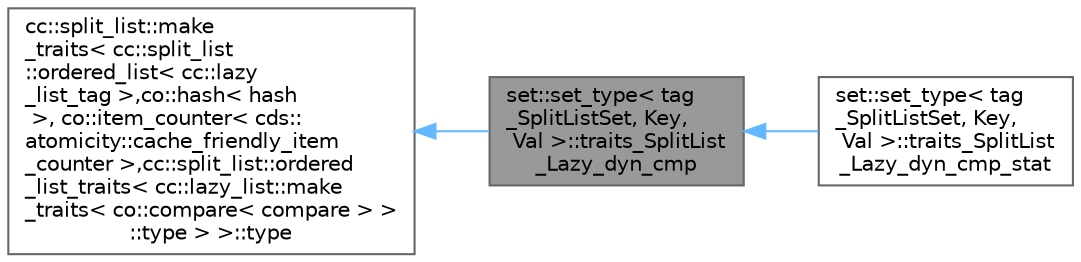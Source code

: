 digraph "set::set_type&lt; tag_SplitListSet, Key, Val &gt;::traits_SplitList_Lazy_dyn_cmp"
{
 // LATEX_PDF_SIZE
  bgcolor="transparent";
  edge [fontname=Helvetica,fontsize=10,labelfontname=Helvetica,labelfontsize=10];
  node [fontname=Helvetica,fontsize=10,shape=box,height=0.2,width=0.4];
  rankdir="LR";
  Node1 [id="Node000001",label="set::set_type\< tag\l_SplitListSet, Key,\l Val \>::traits_SplitList\l_Lazy_dyn_cmp",height=0.2,width=0.4,color="gray40", fillcolor="grey60", style="filled", fontcolor="black",tooltip=" "];
  Node2 -> Node1 [id="edge3_Node000001_Node000002",dir="back",color="steelblue1",style="solid",tooltip=" "];
  Node2 [id="Node000002",label="cc::split_list::make\l_traits\< cc::split_list\l::ordered_list\< cc::lazy\l_list_tag \>,co::hash\< hash\l \>, co::item_counter\< cds::\latomicity::cache_friendly_item\l_counter \>,cc::split_list::ordered\l_list_traits\< cc::lazy_list::make\l_traits\< co::compare\< compare \> \>\l::type \> \>::type",height=0.2,width=0.4,color="gray40", fillcolor="white", style="filled",tooltip=" "];
  Node1 -> Node3 [id="edge4_Node000001_Node000003",dir="back",color="steelblue1",style="solid",tooltip=" "];
  Node3 [id="Node000003",label="set::set_type\< tag\l_SplitListSet, Key,\l Val \>::traits_SplitList\l_Lazy_dyn_cmp_stat",height=0.2,width=0.4,color="gray40", fillcolor="white", style="filled",URL="$structset_1_1set__type_3_01tag___split_list_set_00_01_key_00_01_val_01_4_1_1traits___split_list___lazy__dyn__cmp__stat.html",tooltip=" "];
}
